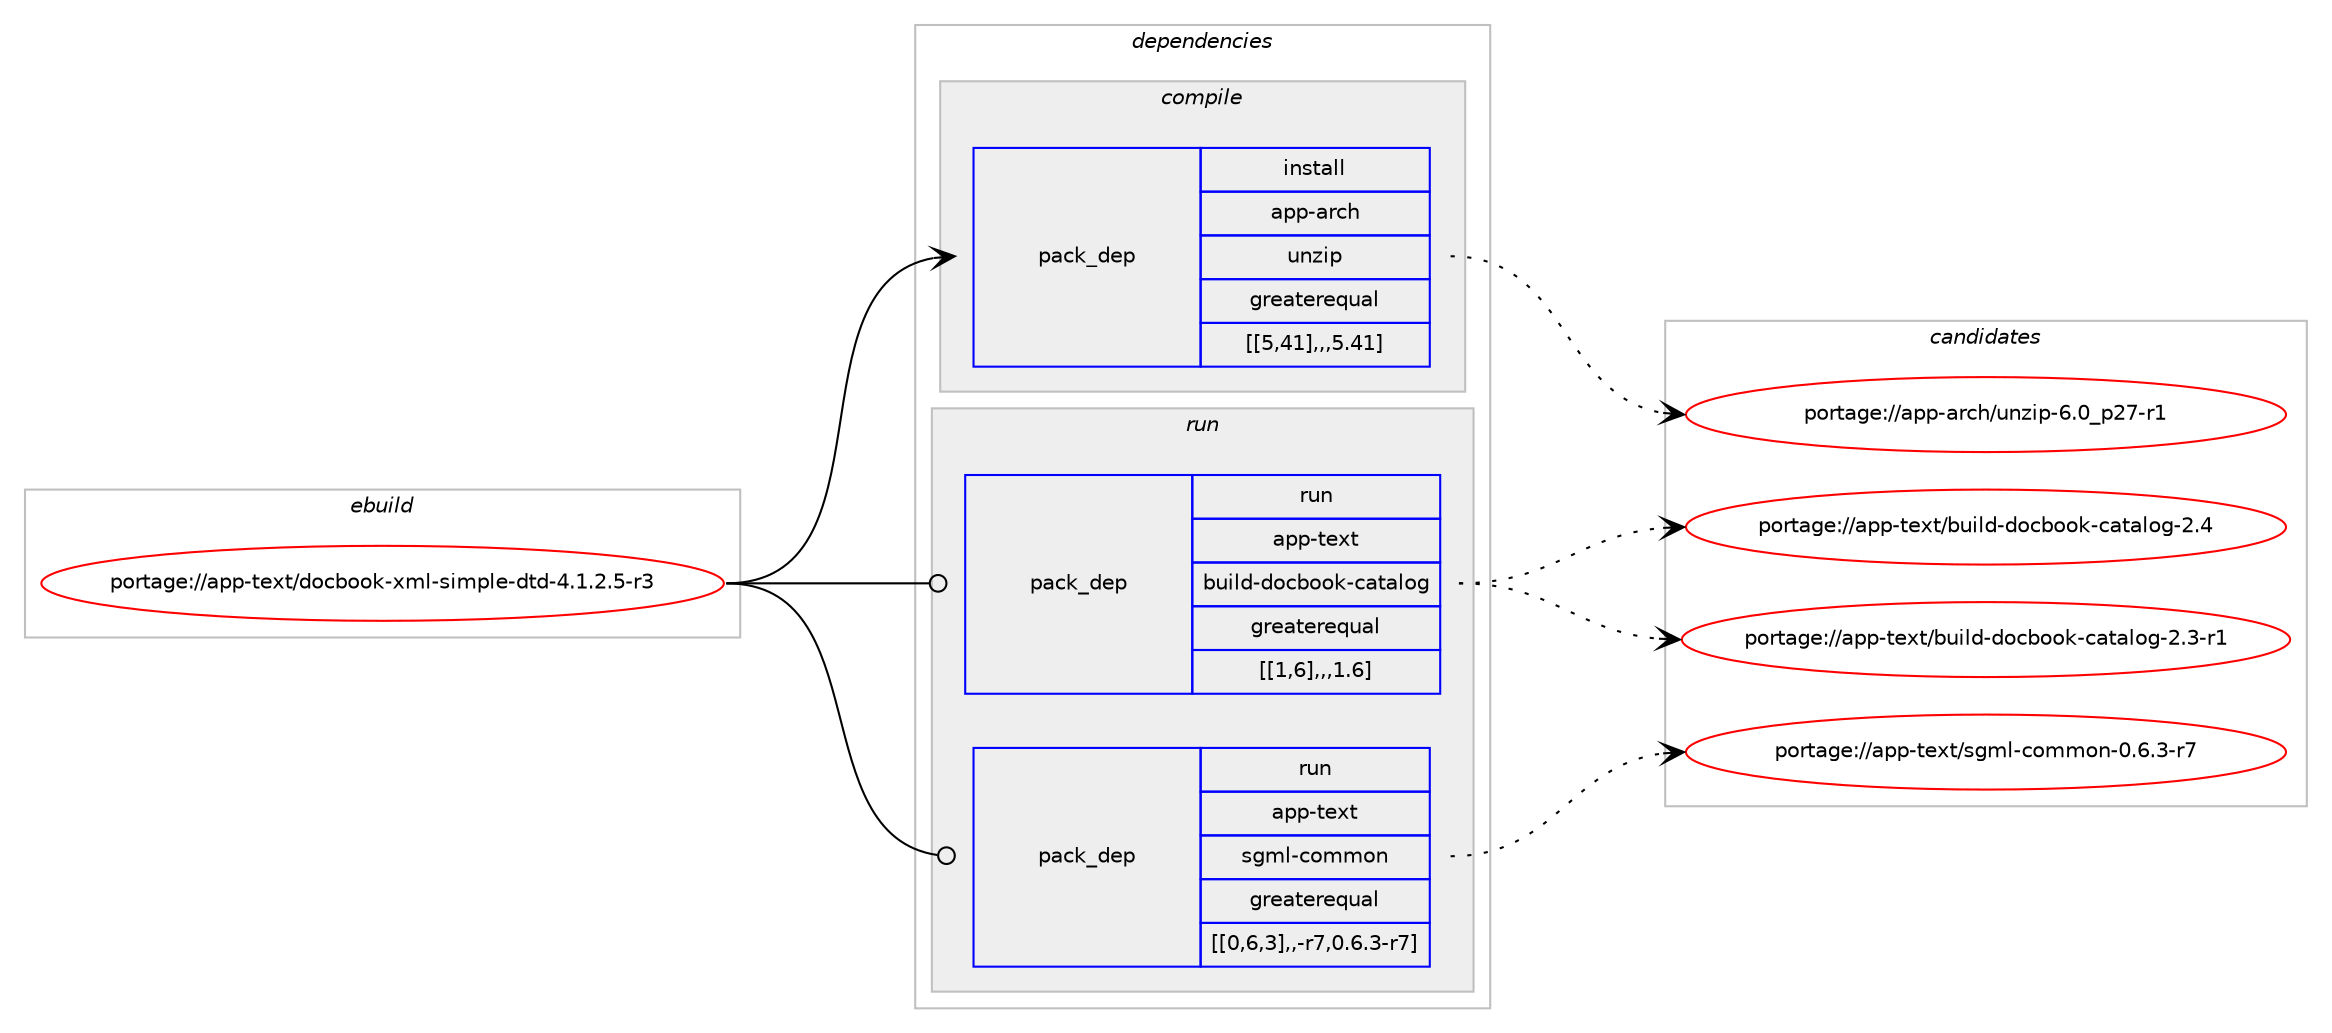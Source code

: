 digraph prolog {

# *************
# Graph options
# *************

newrank=true;
concentrate=true;
compound=true;
graph [rankdir=LR,fontname=Helvetica,fontsize=10,ranksep=1.5];#, ranksep=2.5, nodesep=0.2];
edge  [arrowhead=vee];
node  [fontname=Helvetica,fontsize=10];

# **********
# The ebuild
# **********

subgraph cluster_leftcol {
color=gray;
label=<<i>ebuild</i>>;
id [label="portage://app-text/docbook-xml-simple-dtd-4.1.2.5-r3", color=red, width=4, href="../app-text/docbook-xml-simple-dtd-4.1.2.5-r3.svg"];
}

# ****************
# The dependencies
# ****************

subgraph cluster_midcol {
color=gray;
label=<<i>dependencies</i>>;
subgraph cluster_compile {
fillcolor="#eeeeee";
style=filled;
label=<<i>compile</i>>;
subgraph pack39070 {
dependency54539 [label=<<TABLE BORDER="0" CELLBORDER="1" CELLSPACING="0" CELLPADDING="4" WIDTH="220"><TR><TD ROWSPAN="6" CELLPADDING="30">pack_dep</TD></TR><TR><TD WIDTH="110">install</TD></TR><TR><TD>app-arch</TD></TR><TR><TD>unzip</TD></TR><TR><TD>greaterequal</TD></TR><TR><TD>[[5,41],,,5.41]</TD></TR></TABLE>>, shape=none, color=blue];
}
id:e -> dependency54539:w [weight=20,style="solid",arrowhead="vee"];
}
subgraph cluster_compileandrun {
fillcolor="#eeeeee";
style=filled;
label=<<i>compile and run</i>>;
}
subgraph cluster_run {
fillcolor="#eeeeee";
style=filled;
label=<<i>run</i>>;
subgraph pack39071 {
dependency54540 [label=<<TABLE BORDER="0" CELLBORDER="1" CELLSPACING="0" CELLPADDING="4" WIDTH="220"><TR><TD ROWSPAN="6" CELLPADDING="30">pack_dep</TD></TR><TR><TD WIDTH="110">run</TD></TR><TR><TD>app-text</TD></TR><TR><TD>build-docbook-catalog</TD></TR><TR><TD>greaterequal</TD></TR><TR><TD>[[1,6],,,1.6]</TD></TR></TABLE>>, shape=none, color=blue];
}
id:e -> dependency54540:w [weight=20,style="solid",arrowhead="odot"];
subgraph pack39072 {
dependency54541 [label=<<TABLE BORDER="0" CELLBORDER="1" CELLSPACING="0" CELLPADDING="4" WIDTH="220"><TR><TD ROWSPAN="6" CELLPADDING="30">pack_dep</TD></TR><TR><TD WIDTH="110">run</TD></TR><TR><TD>app-text</TD></TR><TR><TD>sgml-common</TD></TR><TR><TD>greaterequal</TD></TR><TR><TD>[[0,6,3],,-r7,0.6.3-r7]</TD></TR></TABLE>>, shape=none, color=blue];
}
id:e -> dependency54541:w [weight=20,style="solid",arrowhead="odot"];
}
}

# **************
# The candidates
# **************

subgraph cluster_choices {
rank=same;
color=gray;
label=<<i>candidates</i>>;

subgraph choice39070 {
color=black;
nodesep=1;
choice9711211245971149910447117110122105112455446489511250554511449 [label="portage://app-arch/unzip-6.0_p27-r1", color=red, width=4,href="../app-arch/unzip-6.0_p27-r1.svg"];
dependency54539:e -> choice9711211245971149910447117110122105112455446489511250554511449:w [style=dotted,weight="100"];
}
subgraph choice39071 {
color=black;
nodesep=1;
choice971121124511610112011647981171051081004510011199981111111074599971169710811110345504652 [label="portage://app-text/build-docbook-catalog-2.4", color=red, width=4,href="../app-text/build-docbook-catalog-2.4.svg"];
choice9711211245116101120116479811710510810045100111999811111110745999711697108111103455046514511449 [label="portage://app-text/build-docbook-catalog-2.3-r1", color=red, width=4,href="../app-text/build-docbook-catalog-2.3-r1.svg"];
dependency54540:e -> choice971121124511610112011647981171051081004510011199981111111074599971169710811110345504652:w [style=dotted,weight="100"];
dependency54540:e -> choice9711211245116101120116479811710510810045100111999811111110745999711697108111103455046514511449:w [style=dotted,weight="100"];
}
subgraph choice39072 {
color=black;
nodesep=1;
choice97112112451161011201164711510310910845991111091091111104548465446514511455 [label="portage://app-text/sgml-common-0.6.3-r7", color=red, width=4,href="../app-text/sgml-common-0.6.3-r7.svg"];
dependency54541:e -> choice97112112451161011201164711510310910845991111091091111104548465446514511455:w [style=dotted,weight="100"];
}
}

}
